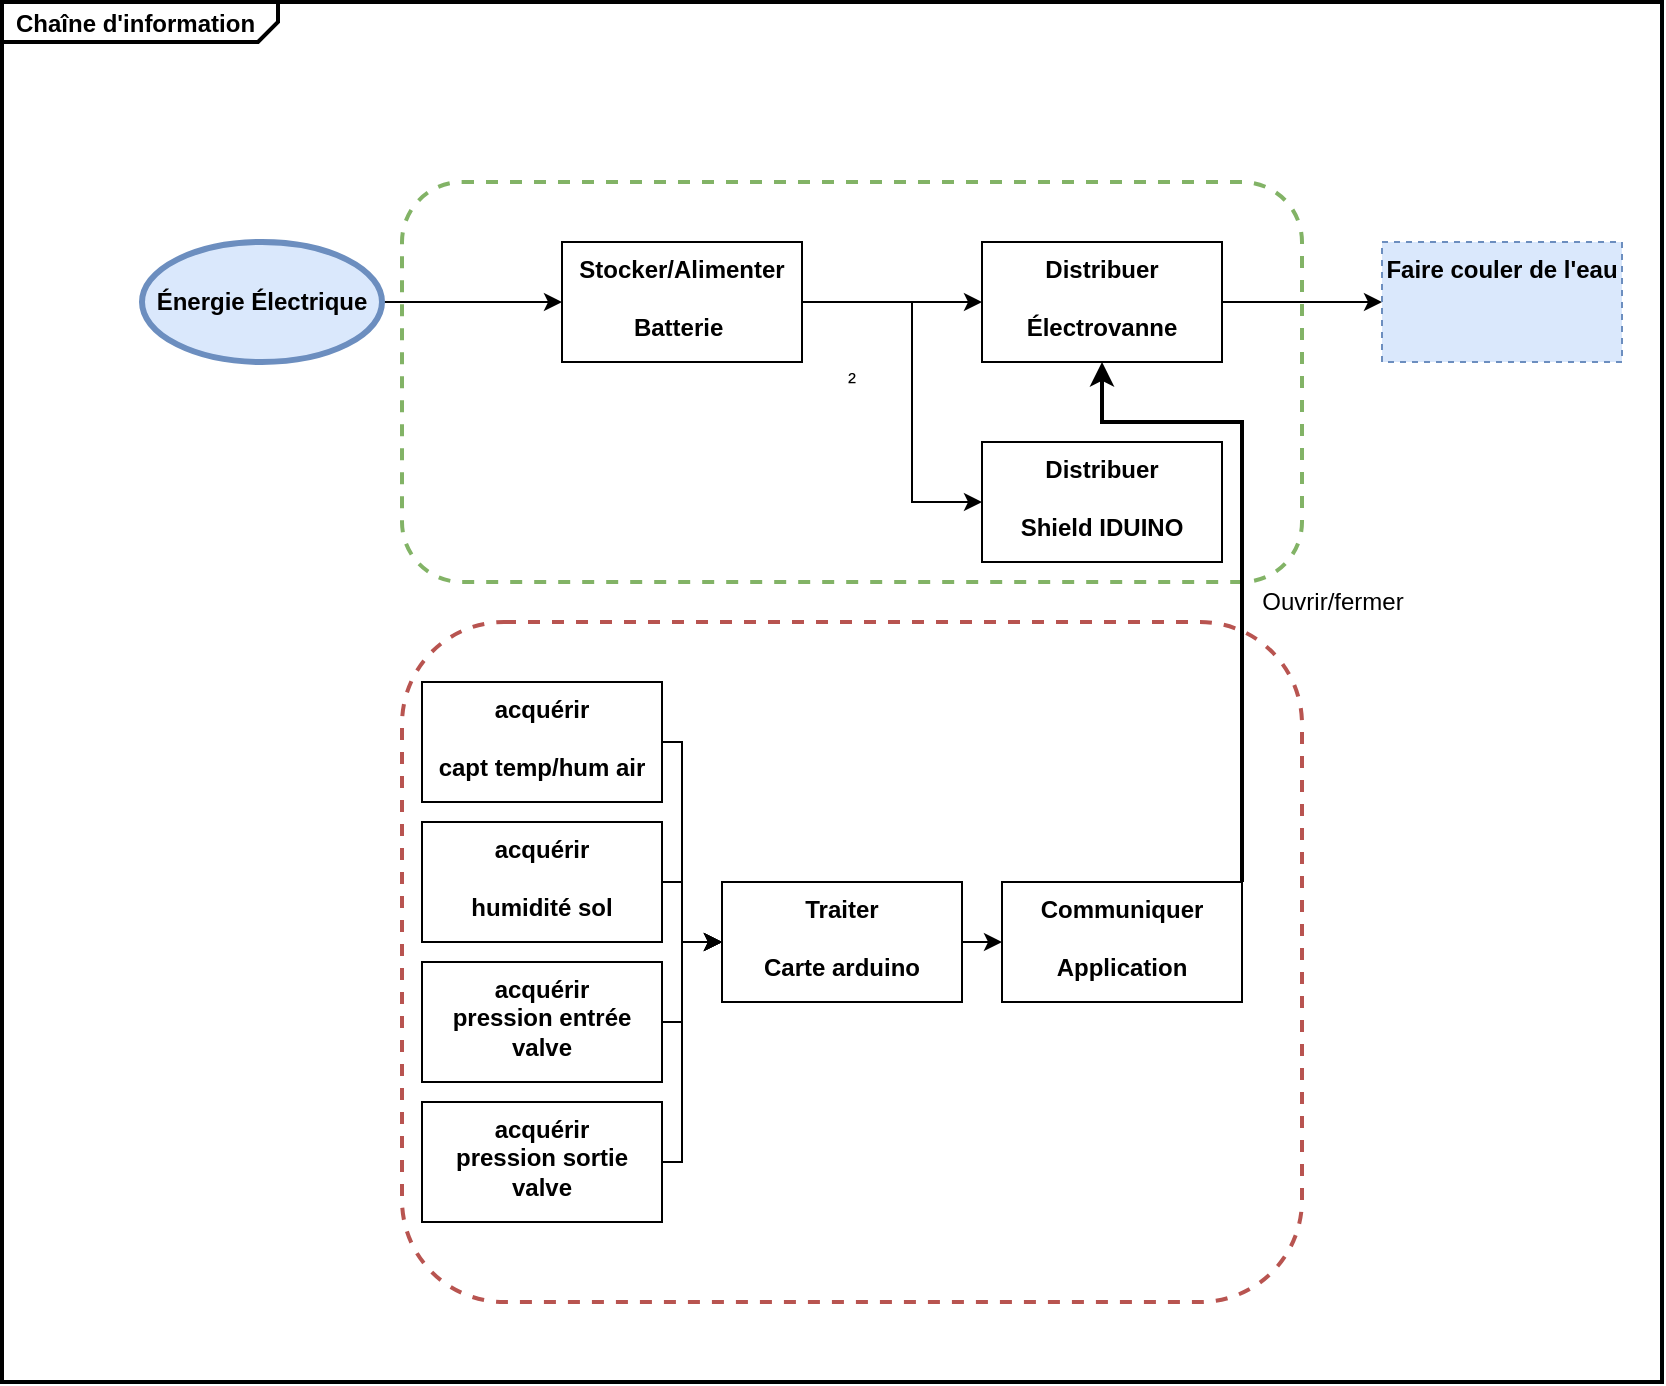 <mxfile version="14.5.1" type="github">
  <diagram id="_HG9UhCbACeFY6xR2h-d" name="Page-1">
    <mxGraphModel dx="2249" dy="735" grid="1" gridSize="10" guides="1" tooltips="1" connect="1" arrows="1" fold="1" page="1" pageScale="1" pageWidth="827" pageHeight="1169" math="0" shadow="0">
      <root>
        <mxCell id="0" />
        <mxCell id="1" parent="0" />
        <mxCell id="1OpiZn_RMB7CZ_3JZA8x-75" value="&lt;p style=&quot;margin: 0px ; margin-top: 4px ; margin-left: 7px ; text-align: left&quot;&gt;&lt;b&gt;Chaîne d&#39;information&lt;/b&gt;&lt;/p&gt;" style="html=1;shape=mxgraph.sysml.package;overflow=fill;labelX=138;strokeWidth=2;align=center;fillColor=none;" parent="1" vertex="1">
          <mxGeometry x="-50" y="90" width="830" height="690" as="geometry" />
        </mxCell>
        <mxCell id="1OpiZn_RMB7CZ_3JZA8x-52" value="²" style="shape=rect;rounded=1;html=1;whiteSpace=wrap;align=center;dashed=1;strokeWidth=2;strokeColor=#82b366;fillColor=none;" parent="1" vertex="1">
          <mxGeometry x="150" y="180" width="450" height="200" as="geometry" />
        </mxCell>
        <mxCell id="1OpiZn_RMB7CZ_3JZA8x-45" style="edgeStyle=orthogonalEdgeStyle;rounded=0;orthogonalLoop=1;jettySize=auto;html=1;" parent="1" source="1OpiZn_RMB7CZ_3JZA8x-43" target="1OpiZn_RMB7CZ_3JZA8x-44" edge="1">
          <mxGeometry relative="1" as="geometry" />
        </mxCell>
        <mxCell id="1OpiZn_RMB7CZ_3JZA8x-43" value="Énergie Électrique" style="shape=ellipse;html=1;strokeWidth=3;fontStyle=1;whiteSpace=wrap;align=center;perimeter=ellipsePerimeter;fillColor=#dae8fc;strokeColor=#6c8ebf;" parent="1" vertex="1">
          <mxGeometry x="20" y="210" width="120" height="60" as="geometry" />
        </mxCell>
        <mxCell id="1OpiZn_RMB7CZ_3JZA8x-46" style="edgeStyle=orthogonalEdgeStyle;rounded=0;orthogonalLoop=1;jettySize=auto;html=1;exitX=1;exitY=0.5;exitDx=0;exitDy=0;" parent="1" source="1OpiZn_RMB7CZ_3JZA8x-44" edge="1">
          <mxGeometry relative="1" as="geometry">
            <mxPoint x="440" y="240" as="targetPoint" />
          </mxGeometry>
        </mxCell>
        <mxCell id="1OpiZn_RMB7CZ_3JZA8x-44" value="Stocker/Alimenter&lt;br&gt;&lt;br&gt;Batterie&amp;nbsp;" style="shape=rect;html=1;verticalAlign=top;fontStyle=1;whiteSpace=wrap;align=center;" parent="1" vertex="1">
          <mxGeometry x="230" y="210" width="120" height="60" as="geometry" />
        </mxCell>
        <mxCell id="1OpiZn_RMB7CZ_3JZA8x-48" style="edgeStyle=orthogonalEdgeStyle;rounded=0;orthogonalLoop=1;jettySize=auto;html=1;entryX=0;entryY=0.5;entryDx=0;entryDy=0;" parent="1" source="1OpiZn_RMB7CZ_3JZA8x-47" target="1OpiZn_RMB7CZ_3JZA8x-49" edge="1">
          <mxGeometry relative="1" as="geometry">
            <mxPoint x="680" y="240" as="targetPoint" />
          </mxGeometry>
        </mxCell>
        <mxCell id="1OpiZn_RMB7CZ_3JZA8x-47" value="Distribuer&lt;br&gt;&lt;br&gt;Électrovanne" style="shape=rect;html=1;verticalAlign=top;fontStyle=1;whiteSpace=wrap;align=center;" parent="1" vertex="1">
          <mxGeometry x="440" y="210" width="120" height="60" as="geometry" />
        </mxCell>
        <mxCell id="1OpiZn_RMB7CZ_3JZA8x-49" value="Faire couler de l&#39;eau" style="shape=rect;html=1;verticalAlign=top;fontStyle=1;whiteSpace=wrap;align=center;dashed=1;fillColor=#dae8fc;strokeColor=#6c8ebf;" parent="1" vertex="1">
          <mxGeometry x="640" y="210" width="120" height="60" as="geometry" />
        </mxCell>
        <mxCell id="1OpiZn_RMB7CZ_3JZA8x-53" value="Distribuer&lt;br&gt;&lt;br&gt;Shield IDUINO" style="shape=rect;html=1;verticalAlign=top;fontStyle=1;whiteSpace=wrap;align=center;" parent="1" vertex="1">
          <mxGeometry x="440" y="310" width="120" height="60" as="geometry" />
        </mxCell>
        <mxCell id="1OpiZn_RMB7CZ_3JZA8x-54" style="edgeStyle=orthogonalEdgeStyle;rounded=0;orthogonalLoop=1;jettySize=auto;html=1;exitX=1;exitY=0.5;exitDx=0;exitDy=0;entryX=0;entryY=0.5;entryDx=0;entryDy=0;" parent="1" source="1OpiZn_RMB7CZ_3JZA8x-44" target="1OpiZn_RMB7CZ_3JZA8x-53" edge="1">
          <mxGeometry relative="1" as="geometry">
            <mxPoint x="450" y="250" as="targetPoint" />
            <mxPoint x="360" y="250" as="sourcePoint" />
            <Array as="points">
              <mxPoint x="405" y="240" />
              <mxPoint x="405" y="340" />
            </Array>
          </mxGeometry>
        </mxCell>
        <mxCell id="1OpiZn_RMB7CZ_3JZA8x-55" value="" style="shape=rect;rounded=1;html=1;whiteSpace=wrap;align=center;dashed=1;strokeWidth=2;strokeColor=#b85450;fillColor=none;" parent="1" vertex="1">
          <mxGeometry x="150" y="400" width="450" height="340" as="geometry" />
        </mxCell>
        <mxCell id="1OpiZn_RMB7CZ_3JZA8x-62" style="edgeStyle=orthogonalEdgeStyle;rounded=0;orthogonalLoop=1;jettySize=auto;html=1;exitX=1;exitY=0.5;exitDx=0;exitDy=0;entryX=0;entryY=0.5;entryDx=0;entryDy=0;" parent="1" source="1OpiZn_RMB7CZ_3JZA8x-56" target="1OpiZn_RMB7CZ_3JZA8x-61" edge="1">
          <mxGeometry relative="1" as="geometry">
            <Array as="points">
              <mxPoint x="290" y="460" />
              <mxPoint x="290" y="560" />
            </Array>
          </mxGeometry>
        </mxCell>
        <mxCell id="1OpiZn_RMB7CZ_3JZA8x-56" value="acquérir&lt;br&gt;&lt;br&gt;capt temp/hum air" style="shape=rect;html=1;verticalAlign=top;fontStyle=1;whiteSpace=wrap;align=center;" parent="1" vertex="1">
          <mxGeometry x="160" y="430" width="120" height="60" as="geometry" />
        </mxCell>
        <mxCell id="1OpiZn_RMB7CZ_3JZA8x-63" style="edgeStyle=orthogonalEdgeStyle;rounded=0;orthogonalLoop=1;jettySize=auto;html=1;exitX=1;exitY=0.5;exitDx=0;exitDy=0;" parent="1" source="1OpiZn_RMB7CZ_3JZA8x-57" edge="1">
          <mxGeometry relative="1" as="geometry">
            <mxPoint x="310" y="560" as="targetPoint" />
            <Array as="points">
              <mxPoint x="290" y="530" />
              <mxPoint x="290" y="560" />
            </Array>
          </mxGeometry>
        </mxCell>
        <mxCell id="1OpiZn_RMB7CZ_3JZA8x-57" value="acquérir&lt;br&gt;&lt;br&gt;humidité sol" style="shape=rect;html=1;verticalAlign=top;fontStyle=1;whiteSpace=wrap;align=center;" parent="1" vertex="1">
          <mxGeometry x="160" y="500" width="120" height="60" as="geometry" />
        </mxCell>
        <mxCell id="1OpiZn_RMB7CZ_3JZA8x-64" style="edgeStyle=orthogonalEdgeStyle;rounded=0;orthogonalLoop=1;jettySize=auto;html=1;exitX=1;exitY=0.5;exitDx=0;exitDy=0;" parent="1" source="1OpiZn_RMB7CZ_3JZA8x-58" target="1OpiZn_RMB7CZ_3JZA8x-61" edge="1">
          <mxGeometry relative="1" as="geometry">
            <Array as="points">
              <mxPoint x="290" y="600" />
              <mxPoint x="290" y="560" />
            </Array>
          </mxGeometry>
        </mxCell>
        <mxCell id="1OpiZn_RMB7CZ_3JZA8x-58" value="acquérir&lt;br&gt;pression entrée valve" style="shape=rect;html=1;verticalAlign=top;fontStyle=1;whiteSpace=wrap;align=center;" parent="1" vertex="1">
          <mxGeometry x="160" y="570" width="120" height="60" as="geometry" />
        </mxCell>
        <mxCell id="1OpiZn_RMB7CZ_3JZA8x-65" style="edgeStyle=orthogonalEdgeStyle;rounded=0;orthogonalLoop=1;jettySize=auto;html=1;exitX=1;exitY=0.5;exitDx=0;exitDy=0;entryX=0;entryY=0.5;entryDx=0;entryDy=0;" parent="1" source="1OpiZn_RMB7CZ_3JZA8x-60" target="1OpiZn_RMB7CZ_3JZA8x-61" edge="1">
          <mxGeometry relative="1" as="geometry">
            <Array as="points">
              <mxPoint x="290" y="670" />
              <mxPoint x="290" y="560" />
            </Array>
          </mxGeometry>
        </mxCell>
        <mxCell id="1OpiZn_RMB7CZ_3JZA8x-60" value="acquérir&lt;br&gt;pression sortie valve" style="shape=rect;html=1;verticalAlign=top;fontStyle=1;whiteSpace=wrap;align=center;" parent="1" vertex="1">
          <mxGeometry x="160" y="640" width="120" height="60" as="geometry" />
        </mxCell>
        <mxCell id="1OpiZn_RMB7CZ_3JZA8x-69" style="edgeStyle=orthogonalEdgeStyle;rounded=0;orthogonalLoop=1;jettySize=auto;html=1;exitX=1;exitY=0.5;exitDx=0;exitDy=0;entryX=0;entryY=0.5;entryDx=0;entryDy=0;strokeWidth=1;" parent="1" source="1OpiZn_RMB7CZ_3JZA8x-61" target="1OpiZn_RMB7CZ_3JZA8x-66" edge="1">
          <mxGeometry relative="1" as="geometry" />
        </mxCell>
        <mxCell id="1OpiZn_RMB7CZ_3JZA8x-61" value="Traiter&lt;br&gt;&lt;br&gt;Carte arduino" style="shape=rect;html=1;verticalAlign=top;fontStyle=1;whiteSpace=wrap;align=center;" parent="1" vertex="1">
          <mxGeometry x="310" y="530" width="120" height="60" as="geometry" />
        </mxCell>
        <mxCell id="1OpiZn_RMB7CZ_3JZA8x-67" style="edgeStyle=orthogonalEdgeStyle;rounded=0;orthogonalLoop=1;jettySize=auto;html=1;exitX=1;exitY=0;exitDx=0;exitDy=0;strokeWidth=2;" parent="1" source="1OpiZn_RMB7CZ_3JZA8x-66" target="1OpiZn_RMB7CZ_3JZA8x-47" edge="1">
          <mxGeometry relative="1" as="geometry">
            <Array as="points">
              <mxPoint x="570" y="300" />
              <mxPoint x="500" y="300" />
            </Array>
          </mxGeometry>
        </mxCell>
        <mxCell id="1OpiZn_RMB7CZ_3JZA8x-66" value="Communiquer&lt;br&gt;&lt;br&gt;Application" style="shape=rect;html=1;verticalAlign=top;fontStyle=1;whiteSpace=wrap;align=center;" parent="1" vertex="1">
          <mxGeometry x="450" y="530" width="120" height="60" as="geometry" />
        </mxCell>
        <mxCell id="1OpiZn_RMB7CZ_3JZA8x-68" value="Ouvrir/fermer" style="text;html=1;align=center;verticalAlign=middle;resizable=0;points=[];autosize=1;" parent="1" vertex="1">
          <mxGeometry x="570" y="380" width="90" height="20" as="geometry" />
        </mxCell>
      </root>
    </mxGraphModel>
  </diagram>
</mxfile>
